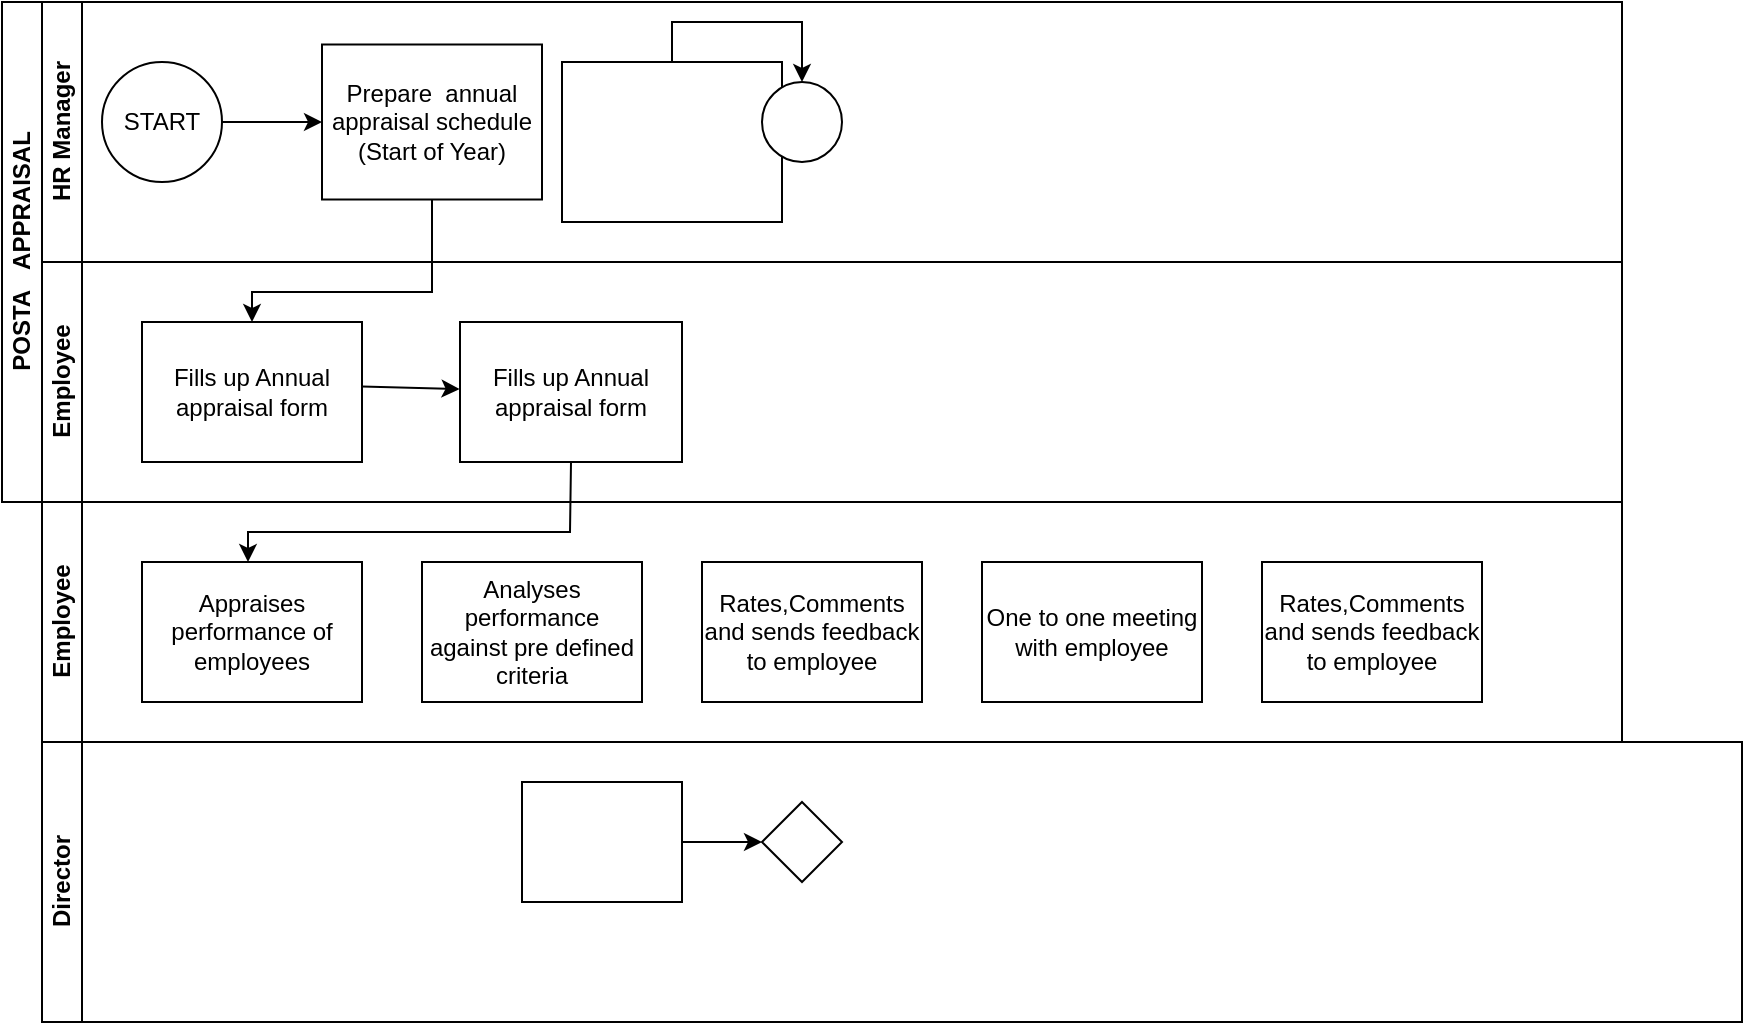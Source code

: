 <mxfile version="23.1.5" type="github">
  <diagram id="prtHgNgQTEPvFCAcTncT" name="Page-1">
    <mxGraphModel dx="974" dy="430" grid="1" gridSize="10" guides="1" tooltips="1" connect="1" arrows="1" fold="1" page="1" pageScale="1" pageWidth="827" pageHeight="1169" math="0" shadow="0">
      <root>
        <mxCell id="0" />
        <mxCell id="1" parent="0" />
        <mxCell id="dNxyNK7c78bLwvsdeMH5-19" value="POSTA&amp;nbsp; &amp;nbsp;APPRAISAL" style="swimlane;html=1;childLayout=stackLayout;resizeParent=1;resizeParentMax=0;horizontal=0;startSize=20;horizontalStack=0;" parent="1" vertex="1">
          <mxGeometry x="130" y="105" width="810" height="250" as="geometry" />
        </mxCell>
        <mxCell id="dNxyNK7c78bLwvsdeMH5-20" value="HR Manager" style="swimlane;html=1;startSize=20;horizontal=0;" parent="dNxyNK7c78bLwvsdeMH5-19" vertex="1">
          <mxGeometry x="20" width="790" height="130" as="geometry" />
        </mxCell>
        <mxCell id="dNxyNK7c78bLwvsdeMH5-25" value="" style="edgeStyle=orthogonalEdgeStyle;rounded=0;orthogonalLoop=1;jettySize=auto;html=1;" parent="dNxyNK7c78bLwvsdeMH5-20" source="dNxyNK7c78bLwvsdeMH5-23" target="dNxyNK7c78bLwvsdeMH5-24" edge="1">
          <mxGeometry relative="1" as="geometry" />
        </mxCell>
        <mxCell id="dNxyNK7c78bLwvsdeMH5-23" value="START" style="ellipse;whiteSpace=wrap;html=1;" parent="dNxyNK7c78bLwvsdeMH5-20" vertex="1">
          <mxGeometry x="30" y="30" width="60" height="60" as="geometry" />
        </mxCell>
        <mxCell id="dNxyNK7c78bLwvsdeMH5-24" value="Prepare&amp;nbsp; annual appraisal schedule (Start of Year)" style="rounded=0;whiteSpace=wrap;html=1;fontFamily=Helvetica;fontSize=12;fontColor=#000000;align=center;" parent="dNxyNK7c78bLwvsdeMH5-20" vertex="1">
          <mxGeometry x="140" y="21.25" width="110" height="77.5" as="geometry" />
        </mxCell>
        <mxCell id="dNxyNK7c78bLwvsdeMH5-33" value="" style="edgeStyle=orthogonalEdgeStyle;rounded=0;orthogonalLoop=1;jettySize=auto;html=1;endArrow=classic;endFill=1;" parent="dNxyNK7c78bLwvsdeMH5-20" source="dNxyNK7c78bLwvsdeMH5-30" target="dNxyNK7c78bLwvsdeMH5-32" edge="1">
          <mxGeometry relative="1" as="geometry" />
        </mxCell>
        <mxCell id="dNxyNK7c78bLwvsdeMH5-30" value="" style="rounded=0;whiteSpace=wrap;html=1;fontFamily=Helvetica;fontSize=12;fontColor=#000000;align=center;" parent="dNxyNK7c78bLwvsdeMH5-20" vertex="1">
          <mxGeometry x="260" y="30" width="110" height="80" as="geometry" />
        </mxCell>
        <mxCell id="dNxyNK7c78bLwvsdeMH5-32" value="" style="ellipse;whiteSpace=wrap;html=1;" parent="dNxyNK7c78bLwvsdeMH5-20" vertex="1">
          <mxGeometry x="360" y="40" width="40" height="40" as="geometry" />
        </mxCell>
        <mxCell id="dNxyNK7c78bLwvsdeMH5-21" value="Employee" style="swimlane;html=1;startSize=20;horizontal=0;" parent="dNxyNK7c78bLwvsdeMH5-19" vertex="1">
          <mxGeometry x="20" y="130" width="790" height="120" as="geometry" />
        </mxCell>
        <mxCell id="cqRgWEPfbCGdJ9D6sYik-15" value="Fills up Annual appraisal form" style="rounded=0;whiteSpace=wrap;html=1;fontFamily=Helvetica;fontSize=12;fontColor=#000000;align=center;" vertex="1" parent="dNxyNK7c78bLwvsdeMH5-21">
          <mxGeometry x="50" y="30" width="110" height="70" as="geometry" />
        </mxCell>
        <mxCell id="cqRgWEPfbCGdJ9D6sYik-37" value="Fills up Annual appraisal form" style="rounded=0;whiteSpace=wrap;html=1;fontFamily=Helvetica;fontSize=12;fontColor=#000000;align=center;" vertex="1" parent="dNxyNK7c78bLwvsdeMH5-21">
          <mxGeometry x="209" y="30" width="111" height="70" as="geometry" />
        </mxCell>
        <mxCell id="cqRgWEPfbCGdJ9D6sYik-38" value="" style="endArrow=classic;html=1;rounded=0;entryX=-0.002;entryY=0.479;entryDx=0;entryDy=0;entryPerimeter=0;" edge="1" parent="dNxyNK7c78bLwvsdeMH5-21" target="cqRgWEPfbCGdJ9D6sYik-37">
          <mxGeometry width="50" height="50" relative="1" as="geometry">
            <mxPoint x="160" y="62.24" as="sourcePoint" />
            <mxPoint x="209.666" y="67.76" as="targetPoint" />
          </mxGeometry>
        </mxCell>
        <mxCell id="cqRgWEPfbCGdJ9D6sYik-9" value="" style="edgeStyle=orthogonalEdgeStyle;rounded=0;orthogonalLoop=1;jettySize=auto;html=1;entryX=0.5;entryY=0;entryDx=0;entryDy=0;" edge="1" parent="dNxyNK7c78bLwvsdeMH5-19" source="dNxyNK7c78bLwvsdeMH5-24" target="cqRgWEPfbCGdJ9D6sYik-15">
          <mxGeometry relative="1" as="geometry">
            <mxPoint x="125" y="150" as="targetPoint" />
            <Array as="points">
              <mxPoint x="215" y="145" />
              <mxPoint x="125" y="145" />
            </Array>
          </mxGeometry>
        </mxCell>
        <mxCell id="cqRgWEPfbCGdJ9D6sYik-22" value="Director" style="swimlane;html=1;startSize=20;horizontal=0;" vertex="1" parent="1">
          <mxGeometry x="150" y="475" width="850" height="140" as="geometry" />
        </mxCell>
        <mxCell id="cqRgWEPfbCGdJ9D6sYik-23" value="" style="edgeStyle=orthogonalEdgeStyle;rounded=0;orthogonalLoop=1;jettySize=auto;html=1;endArrow=classic;endFill=1;" edge="1" parent="cqRgWEPfbCGdJ9D6sYik-22" source="cqRgWEPfbCGdJ9D6sYik-24" target="cqRgWEPfbCGdJ9D6sYik-25">
          <mxGeometry relative="1" as="geometry" />
        </mxCell>
        <mxCell id="cqRgWEPfbCGdJ9D6sYik-24" value="" style="rounded=0;whiteSpace=wrap;html=1;fontFamily=Helvetica;fontSize=12;fontColor=#000000;align=center;" vertex="1" parent="cqRgWEPfbCGdJ9D6sYik-22">
          <mxGeometry x="240" y="20" width="80" height="60" as="geometry" />
        </mxCell>
        <mxCell id="cqRgWEPfbCGdJ9D6sYik-25" value="" style="rhombus;whiteSpace=wrap;html=1;fontFamily=Helvetica;fontSize=12;fontColor=#000000;align=center;" vertex="1" parent="cqRgWEPfbCGdJ9D6sYik-22">
          <mxGeometry x="360" y="30" width="40" height="40" as="geometry" />
        </mxCell>
        <mxCell id="cqRgWEPfbCGdJ9D6sYik-31" value="Employee" style="swimlane;html=1;startSize=20;horizontal=0;" vertex="1" parent="1">
          <mxGeometry x="150" y="355" width="790" height="120" as="geometry" />
        </mxCell>
        <mxCell id="cqRgWEPfbCGdJ9D6sYik-32" value="Appraises performance of employees" style="rounded=0;whiteSpace=wrap;html=1;fontFamily=Helvetica;fontSize=12;fontColor=#000000;align=center;" vertex="1" parent="cqRgWEPfbCGdJ9D6sYik-31">
          <mxGeometry x="50" y="30" width="110" height="70" as="geometry" />
        </mxCell>
        <mxCell id="cqRgWEPfbCGdJ9D6sYik-33" value="Analyses performance against pre defined criteria" style="rounded=0;whiteSpace=wrap;html=1;fontFamily=Helvetica;fontSize=12;fontColor=#000000;align=center;" vertex="1" parent="cqRgWEPfbCGdJ9D6sYik-31">
          <mxGeometry x="190" y="30" width="110" height="70" as="geometry" />
        </mxCell>
        <mxCell id="cqRgWEPfbCGdJ9D6sYik-34" value="Rates,Comments and sends feedback to employee" style="rounded=0;whiteSpace=wrap;html=1;fontFamily=Helvetica;fontSize=12;fontColor=#000000;align=center;" vertex="1" parent="cqRgWEPfbCGdJ9D6sYik-31">
          <mxGeometry x="330" y="30" width="110" height="70" as="geometry" />
        </mxCell>
        <mxCell id="cqRgWEPfbCGdJ9D6sYik-35" value="One to one meeting with employee" style="rounded=0;whiteSpace=wrap;html=1;fontFamily=Helvetica;fontSize=12;fontColor=#000000;align=center;" vertex="1" parent="cqRgWEPfbCGdJ9D6sYik-31">
          <mxGeometry x="470" y="30" width="110" height="70" as="geometry" />
        </mxCell>
        <mxCell id="cqRgWEPfbCGdJ9D6sYik-36" value="Rates,Comments and sends feedback to employee" style="rounded=0;whiteSpace=wrap;html=1;fontFamily=Helvetica;fontSize=12;fontColor=#000000;align=center;" vertex="1" parent="cqRgWEPfbCGdJ9D6sYik-31">
          <mxGeometry x="610" y="30" width="110" height="70" as="geometry" />
        </mxCell>
        <mxCell id="cqRgWEPfbCGdJ9D6sYik-40" value="" style="endArrow=classic;html=1;rounded=0;exitX=0.5;exitY=1;exitDx=0;exitDy=0;" edge="1" parent="cqRgWEPfbCGdJ9D6sYik-31" source="cqRgWEPfbCGdJ9D6sYik-37">
          <mxGeometry width="50" height="50" relative="1" as="geometry">
            <mxPoint x="264" y="-15" as="sourcePoint" />
            <mxPoint x="103" y="30" as="targetPoint" />
            <Array as="points">
              <mxPoint x="264" y="15" />
              <mxPoint x="218" y="15" />
              <mxPoint x="178" y="15" />
              <mxPoint x="139" y="15" />
              <mxPoint x="103" y="15" />
            </Array>
          </mxGeometry>
        </mxCell>
      </root>
    </mxGraphModel>
  </diagram>
</mxfile>
